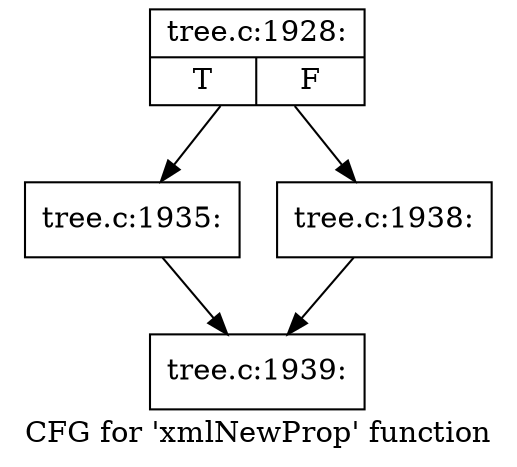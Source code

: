 digraph "CFG for 'xmlNewProp' function" {
	label="CFG for 'xmlNewProp' function";

	Node0x434c900 [shape=record,label="{tree.c:1928:|{<s0>T|<s1>F}}"];
	Node0x434c900 -> Node0x434d700;
	Node0x434c900 -> Node0x434d750;
	Node0x434d700 [shape=record,label="{tree.c:1935:}"];
	Node0x434d700 -> Node0x4343420;
	Node0x434d750 [shape=record,label="{tree.c:1938:}"];
	Node0x434d750 -> Node0x4343420;
	Node0x4343420 [shape=record,label="{tree.c:1939:}"];
}
